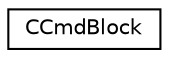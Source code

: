 digraph "类继承关系图"
{
  edge [fontname="Helvetica",fontsize="10",labelfontname="Helvetica",labelfontsize="10"];
  node [fontname="Helvetica",fontsize="10",shape=record];
  rankdir="LR";
  Node0 [label="CCmdBlock",height=0.2,width=0.4,color="black", fillcolor="white", style="filled",URL="$class_c_cmd_block.html"];
}
